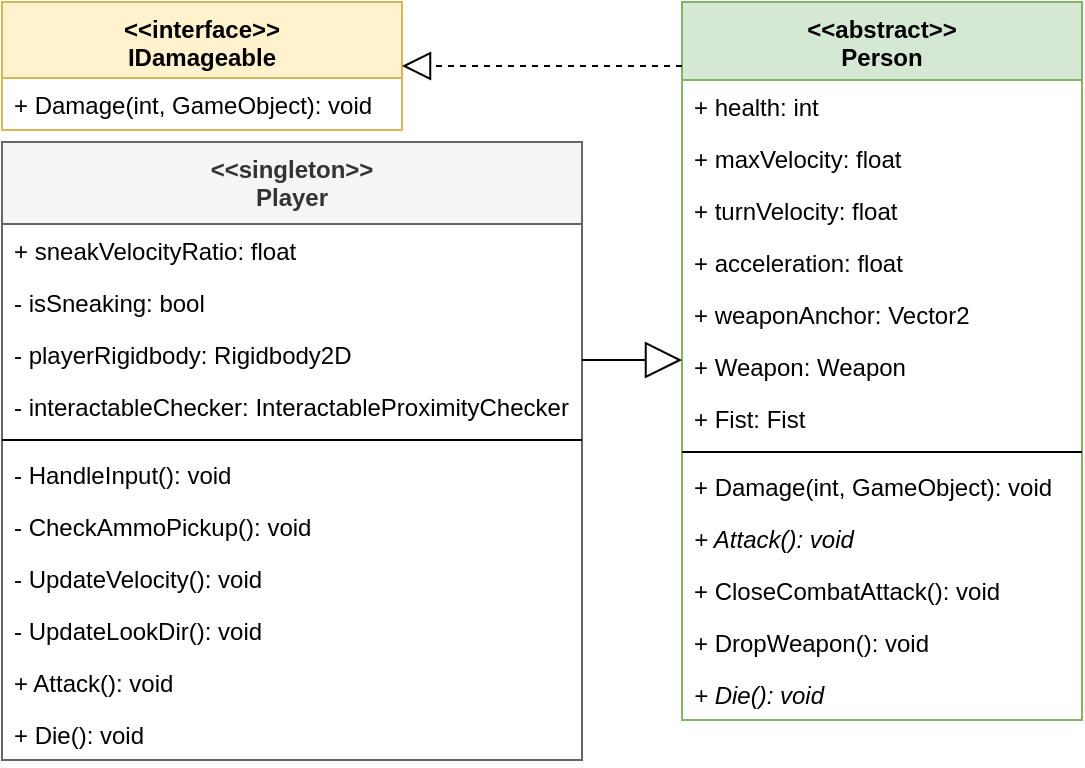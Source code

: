 <mxfile version="12.1.9" type="device" pages="1"><diagram id="Tcs5fa8RzmJl_lJYFG9V" name="Page-1"><mxGraphModel dx="1718" dy="959" grid="1" gridSize="10" guides="1" tooltips="1" connect="1" arrows="1" fold="1" page="1" pageScale="1" pageWidth="827" pageHeight="1169" math="0" shadow="0"><root><mxCell id="0"/><mxCell id="1" parent="0"/><mxCell id="P5NrC4zFS_eXw4dBUy8e-1" value="&lt;&lt;interface&gt;&gt;&#xA;IDamageable" style="swimlane;fontStyle=1;align=center;verticalAlign=top;childLayout=stackLayout;horizontal=1;startSize=38;horizontalStack=0;resizeParent=1;resizeParentMax=0;resizeLast=0;collapsible=1;marginBottom=0;fillColor=#fff2cc;strokeColor=#d6b656;" vertex="1" parent="1"><mxGeometry x="40" y="40" width="200" height="64" as="geometry"/></mxCell><mxCell id="P5NrC4zFS_eXw4dBUy8e-4" value="+ Damage(int, GameObject): void" style="text;strokeColor=none;fillColor=none;align=left;verticalAlign=top;spacingLeft=4;spacingRight=4;overflow=hidden;rotatable=0;points=[[0,0.5],[1,0.5]];portConstraint=eastwest;" vertex="1" parent="P5NrC4zFS_eXw4dBUy8e-1"><mxGeometry y="38" width="200" height="26" as="geometry"/></mxCell><mxCell id="P5NrC4zFS_eXw4dBUy8e-5" value="&lt;&lt;abstract&gt;&gt;&#xA;Person" style="swimlane;fontStyle=1;align=center;verticalAlign=top;childLayout=stackLayout;horizontal=1;startSize=39;horizontalStack=0;resizeParent=1;resizeParentMax=0;resizeLast=0;collapsible=1;marginBottom=0;fillColor=#d5e8d4;strokeColor=#82b366;" vertex="1" parent="1"><mxGeometry x="380" y="40" width="200" height="359" as="geometry"/></mxCell><mxCell id="P5NrC4zFS_eXw4dBUy8e-9" value="+ health: int" style="text;strokeColor=none;fillColor=none;align=left;verticalAlign=top;spacingLeft=4;spacingRight=4;overflow=hidden;rotatable=0;points=[[0,0.5],[1,0.5]];portConstraint=eastwest;" vertex="1" parent="P5NrC4zFS_eXw4dBUy8e-5"><mxGeometry y="39" width="200" height="26" as="geometry"/></mxCell><mxCell id="P5NrC4zFS_eXw4dBUy8e-6" value="+ maxVelocity: float" style="text;strokeColor=none;fillColor=none;align=left;verticalAlign=top;spacingLeft=4;spacingRight=4;overflow=hidden;rotatable=0;points=[[0,0.5],[1,0.5]];portConstraint=eastwest;" vertex="1" parent="P5NrC4zFS_eXw4dBUy8e-5"><mxGeometry y="65" width="200" height="26" as="geometry"/></mxCell><mxCell id="P5NrC4zFS_eXw4dBUy8e-11" value="+ turnVelocity: float" style="text;strokeColor=none;fillColor=none;align=left;verticalAlign=top;spacingLeft=4;spacingRight=4;overflow=hidden;rotatable=0;points=[[0,0.5],[1,0.5]];portConstraint=eastwest;" vertex="1" parent="P5NrC4zFS_eXw4dBUy8e-5"><mxGeometry y="91" width="200" height="26" as="geometry"/></mxCell><mxCell id="P5NrC4zFS_eXw4dBUy8e-10" value="+ acceleration: float" style="text;strokeColor=none;fillColor=none;align=left;verticalAlign=top;spacingLeft=4;spacingRight=4;overflow=hidden;rotatable=0;points=[[0,0.5],[1,0.5]];portConstraint=eastwest;" vertex="1" parent="P5NrC4zFS_eXw4dBUy8e-5"><mxGeometry y="117" width="200" height="26" as="geometry"/></mxCell><mxCell id="P5NrC4zFS_eXw4dBUy8e-12" value="+ weaponAnchor: Vector2" style="text;strokeColor=none;fillColor=none;align=left;verticalAlign=top;spacingLeft=4;spacingRight=4;overflow=hidden;rotatable=0;points=[[0,0.5],[1,0.5]];portConstraint=eastwest;" vertex="1" parent="P5NrC4zFS_eXw4dBUy8e-5"><mxGeometry y="143" width="200" height="26" as="geometry"/></mxCell><mxCell id="P5NrC4zFS_eXw4dBUy8e-13" value="+ Weapon: Weapon" style="text;strokeColor=none;fillColor=none;align=left;verticalAlign=top;spacingLeft=4;spacingRight=4;overflow=hidden;rotatable=0;points=[[0,0.5],[1,0.5]];portConstraint=eastwest;" vertex="1" parent="P5NrC4zFS_eXw4dBUy8e-5"><mxGeometry y="169" width="200" height="26" as="geometry"/></mxCell><mxCell id="P5NrC4zFS_eXw4dBUy8e-14" value="+ Fist: Fist" style="text;strokeColor=none;fillColor=none;align=left;verticalAlign=top;spacingLeft=4;spacingRight=4;overflow=hidden;rotatable=0;points=[[0,0.5],[1,0.5]];portConstraint=eastwest;" vertex="1" parent="P5NrC4zFS_eXw4dBUy8e-5"><mxGeometry y="195" width="200" height="26" as="geometry"/></mxCell><mxCell id="P5NrC4zFS_eXw4dBUy8e-7" value="" style="line;strokeWidth=1;fillColor=none;align=left;verticalAlign=middle;spacingTop=-1;spacingLeft=3;spacingRight=3;rotatable=0;labelPosition=right;points=[];portConstraint=eastwest;" vertex="1" parent="P5NrC4zFS_eXw4dBUy8e-5"><mxGeometry y="221" width="200" height="8" as="geometry"/></mxCell><mxCell id="P5NrC4zFS_eXw4dBUy8e-8" value="+ Damage(int, GameObject): void" style="text;strokeColor=none;fillColor=none;align=left;verticalAlign=top;spacingLeft=4;spacingRight=4;overflow=hidden;rotatable=0;points=[[0,0.5],[1,0.5]];portConstraint=eastwest;" vertex="1" parent="P5NrC4zFS_eXw4dBUy8e-5"><mxGeometry y="229" width="200" height="26" as="geometry"/></mxCell><mxCell id="P5NrC4zFS_eXw4dBUy8e-17" value="+ Attack(): void" style="text;strokeColor=none;fillColor=none;align=left;verticalAlign=top;spacingLeft=4;spacingRight=4;overflow=hidden;rotatable=0;points=[[0,0.5],[1,0.5]];portConstraint=eastwest;fontStyle=2" vertex="1" parent="P5NrC4zFS_eXw4dBUy8e-5"><mxGeometry y="255" width="200" height="26" as="geometry"/></mxCell><mxCell id="P5NrC4zFS_eXw4dBUy8e-18" value="+ CloseCombatAttack(): void" style="text;strokeColor=none;fillColor=none;align=left;verticalAlign=top;spacingLeft=4;spacingRight=4;overflow=hidden;rotatable=0;points=[[0,0.5],[1,0.5]];portConstraint=eastwest;" vertex="1" parent="P5NrC4zFS_eXw4dBUy8e-5"><mxGeometry y="281" width="200" height="26" as="geometry"/></mxCell><mxCell id="P5NrC4zFS_eXw4dBUy8e-15" value="+ DropWeapon(): void" style="text;strokeColor=none;fillColor=none;align=left;verticalAlign=top;spacingLeft=4;spacingRight=4;overflow=hidden;rotatable=0;points=[[0,0.5],[1,0.5]];portConstraint=eastwest;" vertex="1" parent="P5NrC4zFS_eXw4dBUy8e-5"><mxGeometry y="307" width="200" height="26" as="geometry"/></mxCell><mxCell id="P5NrC4zFS_eXw4dBUy8e-16" value="+ Die(): void" style="text;strokeColor=none;fillColor=none;align=left;verticalAlign=top;spacingLeft=4;spacingRight=4;overflow=hidden;rotatable=0;points=[[0,0.5],[1,0.5]];portConstraint=eastwest;fontStyle=2" vertex="1" parent="P5NrC4zFS_eXw4dBUy8e-5"><mxGeometry y="333" width="200" height="26" as="geometry"/></mxCell><mxCell id="P5NrC4zFS_eXw4dBUy8e-19" value="&lt;&lt;singleton&gt;&gt;&#xA;Player" style="swimlane;fontStyle=1;align=center;verticalAlign=top;childLayout=stackLayout;horizontal=1;startSize=41;horizontalStack=0;resizeParent=1;resizeParentMax=0;resizeLast=0;collapsible=1;marginBottom=0;fillColor=#f5f5f5;strokeColor=#666666;fontColor=#333333;" vertex="1" parent="1"><mxGeometry x="40" y="110" width="290" height="309" as="geometry"/></mxCell><mxCell id="P5NrC4zFS_eXw4dBUy8e-20" value="+ sneakVelocityRatio: float" style="text;strokeColor=none;fillColor=none;align=left;verticalAlign=top;spacingLeft=4;spacingRight=4;overflow=hidden;rotatable=0;points=[[0,0.5],[1,0.5]];portConstraint=eastwest;" vertex="1" parent="P5NrC4zFS_eXw4dBUy8e-19"><mxGeometry y="41" width="290" height="26" as="geometry"/></mxCell><mxCell id="P5NrC4zFS_eXw4dBUy8e-30" value="- isSneaking: bool" style="text;strokeColor=none;fillColor=none;align=left;verticalAlign=top;spacingLeft=4;spacingRight=4;overflow=hidden;rotatable=0;points=[[0,0.5],[1,0.5]];portConstraint=eastwest;" vertex="1" parent="P5NrC4zFS_eXw4dBUy8e-19"><mxGeometry y="67" width="290" height="26" as="geometry"/></mxCell><mxCell id="P5NrC4zFS_eXw4dBUy8e-28" value="- playerRigidbody: Rigidbody2D" style="text;strokeColor=none;fillColor=none;align=left;verticalAlign=top;spacingLeft=4;spacingRight=4;overflow=hidden;rotatable=0;points=[[0,0.5],[1,0.5]];portConstraint=eastwest;" vertex="1" parent="P5NrC4zFS_eXw4dBUy8e-19"><mxGeometry y="93" width="290" height="26" as="geometry"/></mxCell><mxCell id="P5NrC4zFS_eXw4dBUy8e-29" value="- interactableChecker: InteractableProximityChecker" style="text;strokeColor=none;fillColor=none;align=left;verticalAlign=top;spacingLeft=4;spacingRight=4;overflow=hidden;rotatable=0;points=[[0,0.5],[1,0.5]];portConstraint=eastwest;" vertex="1" parent="P5NrC4zFS_eXw4dBUy8e-19"><mxGeometry y="119" width="290" height="26" as="geometry"/></mxCell><mxCell id="P5NrC4zFS_eXw4dBUy8e-21" value="" style="line;strokeWidth=1;fillColor=none;align=left;verticalAlign=middle;spacingTop=-1;spacingLeft=3;spacingRight=3;rotatable=0;labelPosition=right;points=[];portConstraint=eastwest;" vertex="1" parent="P5NrC4zFS_eXw4dBUy8e-19"><mxGeometry y="145" width="290" height="8" as="geometry"/></mxCell><mxCell id="P5NrC4zFS_eXw4dBUy8e-22" value="- HandleInput(): void" style="text;strokeColor=none;fillColor=none;align=left;verticalAlign=top;spacingLeft=4;spacingRight=4;overflow=hidden;rotatable=0;points=[[0,0.5],[1,0.5]];portConstraint=eastwest;" vertex="1" parent="P5NrC4zFS_eXw4dBUy8e-19"><mxGeometry y="153" width="290" height="26" as="geometry"/></mxCell><mxCell id="P5NrC4zFS_eXw4dBUy8e-23" value="- CheckAmmoPickup(): void" style="text;strokeColor=none;fillColor=none;align=left;verticalAlign=top;spacingLeft=4;spacingRight=4;overflow=hidden;rotatable=0;points=[[0,0.5],[1,0.5]];portConstraint=eastwest;" vertex="1" parent="P5NrC4zFS_eXw4dBUy8e-19"><mxGeometry y="179" width="290" height="26" as="geometry"/></mxCell><mxCell id="P5NrC4zFS_eXw4dBUy8e-24" value="- UpdateVelocity(): void" style="text;strokeColor=none;fillColor=none;align=left;verticalAlign=top;spacingLeft=4;spacingRight=4;overflow=hidden;rotatable=0;points=[[0,0.5],[1,0.5]];portConstraint=eastwest;" vertex="1" parent="P5NrC4zFS_eXw4dBUy8e-19"><mxGeometry y="205" width="290" height="26" as="geometry"/></mxCell><mxCell id="P5NrC4zFS_eXw4dBUy8e-25" value="- UpdateLookDir(): void" style="text;strokeColor=none;fillColor=none;align=left;verticalAlign=top;spacingLeft=4;spacingRight=4;overflow=hidden;rotatable=0;points=[[0,0.5],[1,0.5]];portConstraint=eastwest;" vertex="1" parent="P5NrC4zFS_eXw4dBUy8e-19"><mxGeometry y="231" width="290" height="26" as="geometry"/></mxCell><mxCell id="P5NrC4zFS_eXw4dBUy8e-26" value="+ Attack(): void" style="text;strokeColor=none;fillColor=none;align=left;verticalAlign=top;spacingLeft=4;spacingRight=4;overflow=hidden;rotatable=0;points=[[0,0.5],[1,0.5]];portConstraint=eastwest;" vertex="1" parent="P5NrC4zFS_eXw4dBUy8e-19"><mxGeometry y="257" width="290" height="26" as="geometry"/></mxCell><mxCell id="P5NrC4zFS_eXw4dBUy8e-27" value="+ Die(): void" style="text;strokeColor=none;fillColor=none;align=left;verticalAlign=top;spacingLeft=4;spacingRight=4;overflow=hidden;rotatable=0;points=[[0,0.5],[1,0.5]];portConstraint=eastwest;" vertex="1" parent="P5NrC4zFS_eXw4dBUy8e-19"><mxGeometry y="283" width="290" height="26" as="geometry"/></mxCell><mxCell id="P5NrC4zFS_eXw4dBUy8e-31" value="" style="endArrow=block;dashed=1;endFill=0;endSize=12;html=1;edgeStyle=orthogonalEdgeStyle;rounded=0;" edge="1" parent="1" source="P5NrC4zFS_eXw4dBUy8e-5" target="P5NrC4zFS_eXw4dBUy8e-1"><mxGeometry width="160" relative="1" as="geometry"><mxPoint x="250" y="550" as="sourcePoint"/><mxPoint x="410" y="550" as="targetPoint"/><Array as="points"><mxPoint x="370" y="72"/><mxPoint x="370" y="72"/></Array></mxGeometry></mxCell><mxCell id="P5NrC4zFS_eXw4dBUy8e-32" value="" style="endArrow=block;endSize=16;endFill=0;html=1;rounded=0;edgeStyle=orthogonalEdgeStyle;" edge="1" parent="1" source="P5NrC4zFS_eXw4dBUy8e-19" target="P5NrC4zFS_eXw4dBUy8e-5"><mxGeometry width="160" relative="1" as="geometry"><mxPoint x="100" y="580" as="sourcePoint"/><mxPoint x="260" y="580" as="targetPoint"/><Array as="points"><mxPoint x="350" y="219"/><mxPoint x="350" y="219"/></Array></mxGeometry></mxCell></root></mxGraphModel></diagram></mxfile>
